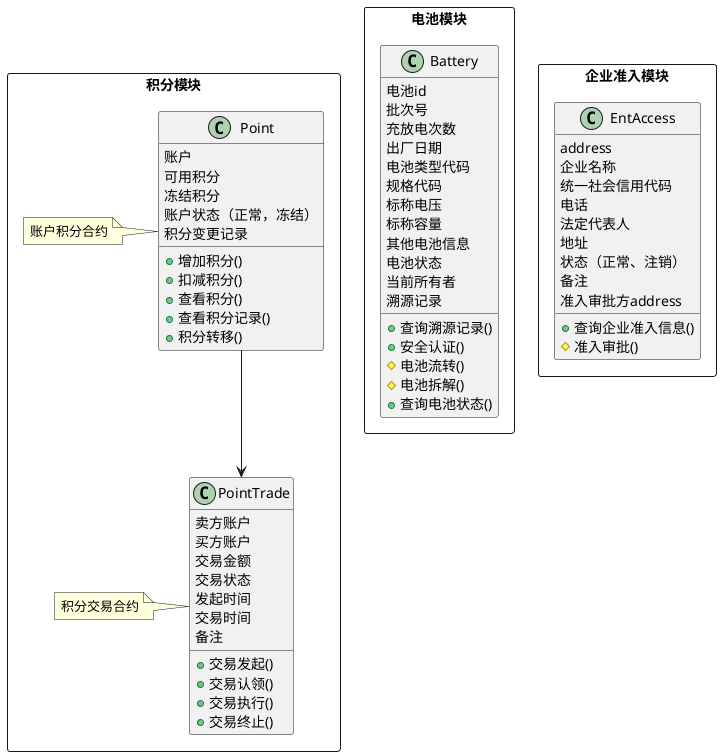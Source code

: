 @startuml
'https://plantuml.com/class-diagram

'电池溯源模块
package 电池模块 <<Rectangle>> {
class Battery {
电池id
批次号
充放电次数
出厂日期
电池类型代码
规格代码
标称电压
标称容量
其他电池信息
电池状态
当前所有者
溯源记录
+ 查询溯源记录()
+ 安全认证()
# 电池流转()
# 电池拆解()
+ 查询电池状态()
}
}


'机构准入模块
package 企业准入模块 <<Rectangle>> {
class EntAccess {
address
企业名称
统一社会信用代码
电话
法定代表人
地址
状态（正常、注销）
备注
准入审批方address

+ 查询企业准入信息()
# 准入审批()
}

'class EntAccess {
'已准入的企业列表
'机构类型与企业id映射
'企业id与机构类型映射
'企业id-准入状态映射
'
'+ 企业准入()
'+ 企业信息变更()
'+ 根据企业id查找对应机构类型()
'+ 根据机构类型查找对应企业()
'}
'note left of EntAccess
'企业准入合约
'企业信息变更需要特定权限
'end note
'
'Enterprise --> EntAccess

}

'积分模块
package 积分模块 <<Rectangle>> {
class Point {
账户
可用积分
冻结积分
账户状态（正常，冻结）
积分变更记录

+ 增加积分()
+ 扣减积分()
+ 查看积分()
+ 查看积分记录()
+ 积分转移()
}
note left of Point
账户积分合约
end note

class PointTrade {
卖方账户
买方账户
交易金额
交易状态
发起时间
交易时间
备注

+ 交易发起()
+ 交易认领()
+ 交易执行()
+ 交易终止()
}
note left of PointTrade
积分交易合约
end note

Point --> PointTrade
}



@enduml